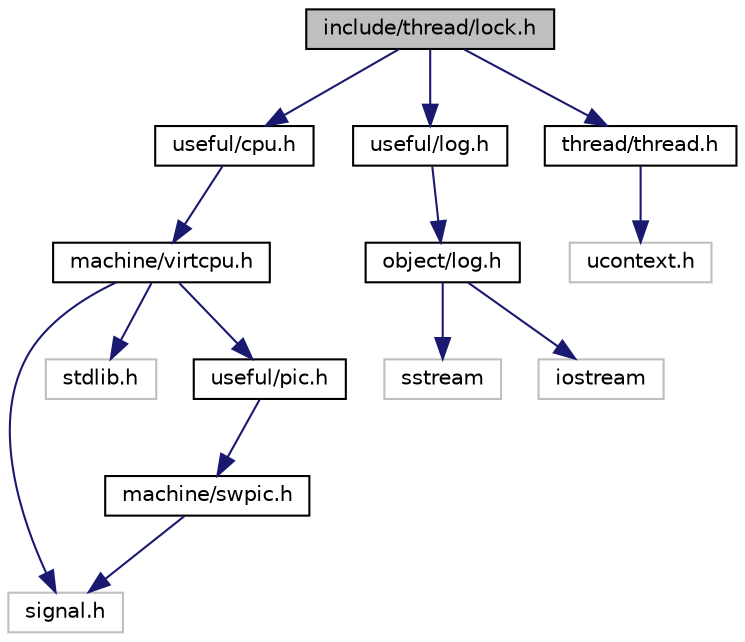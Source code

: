 digraph G
{
  bgcolor="transparent";
  edge [fontname="Helvetica",fontsize="10",labelfontname="Helvetica",labelfontsize="10"];
  node [fontname="Helvetica",fontsize="10",shape=record];
  Node1 [label="include/thread/lock.h",height=0.2,width=0.4,color="black", fillcolor="grey75", style="filled" fontcolor="black"];
  Node1 -> Node2 [color="midnightblue",fontsize="10",style="solid",fontname="Helvetica"];
  Node2 [label="useful/cpu.h",height=0.2,width=0.4,color="black",URL="$cpu_8h.html",tooltip="help include file for use of global declared variable cpu, declared in main.cc"];
  Node2 -> Node3 [color="midnightblue",fontsize="10",style="solid",fontname="Helvetica"];
  Node3 [label="machine/virtcpu.h",height=0.2,width=0.4,color="black",URL="$virtcpu_8h.html"];
  Node3 -> Node4 [color="midnightblue",fontsize="10",style="solid",fontname="Helvetica"];
  Node4 [label="signal.h",height=0.2,width=0.4,color="grey75"];
  Node3 -> Node5 [color="midnightblue",fontsize="10",style="solid",fontname="Helvetica"];
  Node5 [label="stdlib.h",height=0.2,width=0.4,color="grey75"];
  Node3 -> Node6 [color="midnightblue",fontsize="10",style="solid",fontname="Helvetica"];
  Node6 [label="useful/pic.h",height=0.2,width=0.4,color="black",URL="$pic_8h.html"];
  Node6 -> Node7 [color="midnightblue",fontsize="10",style="solid",fontname="Helvetica"];
  Node7 [label="machine/swpic.h",height=0.2,width=0.4,color="black",URL="$swpic_8h.html"];
  Node7 -> Node4 [color="midnightblue",fontsize="10",style="solid",fontname="Helvetica"];
  Node1 -> Node8 [color="midnightblue",fontsize="10",style="solid",fontname="Helvetica"];
  Node8 [label="useful/log.h",height=0.2,width=0.4,color="black",URL="$useful_2log_8h.html"];
  Node8 -> Node9 [color="midnightblue",fontsize="10",style="solid",fontname="Helvetica"];
  Node9 [label="object/log.h",height=0.2,width=0.4,color="black",URL="$object_2log_8h.html"];
  Node9 -> Node10 [color="midnightblue",fontsize="10",style="solid",fontname="Helvetica"];
  Node10 [label="sstream",height=0.2,width=0.4,color="grey75"];
  Node9 -> Node11 [color="midnightblue",fontsize="10",style="solid",fontname="Helvetica"];
  Node11 [label="iostream",height=0.2,width=0.4,color="grey75"];
  Node1 -> Node12 [color="midnightblue",fontsize="10",style="solid",fontname="Helvetica"];
  Node12 [label="thread/thread.h",height=0.2,width=0.4,color="black",URL="$thread_8h.html"];
  Node12 -> Node13 [color="midnightblue",fontsize="10",style="solid",fontname="Helvetica"];
  Node13 [label="ucontext.h",height=0.2,width=0.4,color="grey75"];
}
